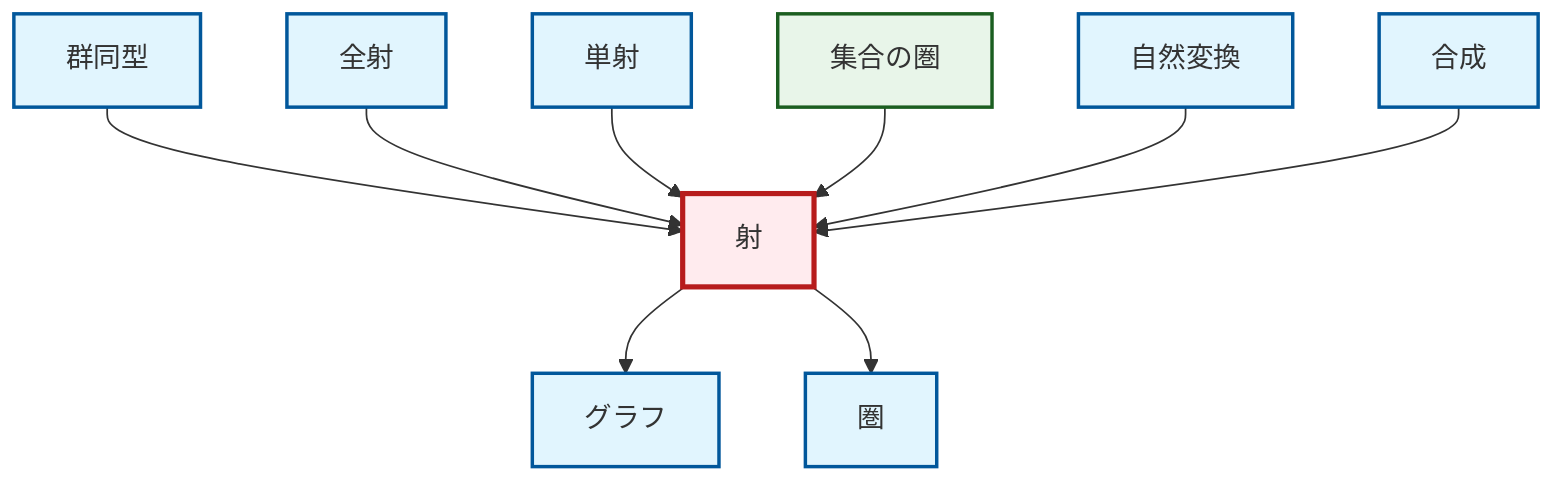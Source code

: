 graph TD
    classDef definition fill:#e1f5fe,stroke:#01579b,stroke-width:2px
    classDef theorem fill:#f3e5f5,stroke:#4a148c,stroke-width:2px
    classDef axiom fill:#fff3e0,stroke:#e65100,stroke-width:2px
    classDef example fill:#e8f5e9,stroke:#1b5e20,stroke-width:2px
    classDef current fill:#ffebee,stroke:#b71c1c,stroke-width:3px
    def-morphism["射"]:::definition
    def-epimorphism["全射"]:::definition
    def-composition["合成"]:::definition
    def-graph["グラフ"]:::definition
    ex-set-category["集合の圏"]:::example
    def-natural-transformation["自然変換"]:::definition
    def-monomorphism["単射"]:::definition
    def-category["圏"]:::definition
    def-isomorphism["群同型"]:::definition
    def-morphism --> def-graph
    def-morphism --> def-category
    def-isomorphism --> def-morphism
    def-epimorphism --> def-morphism
    def-monomorphism --> def-morphism
    ex-set-category --> def-morphism
    def-natural-transformation --> def-morphism
    def-composition --> def-morphism
    class def-morphism current